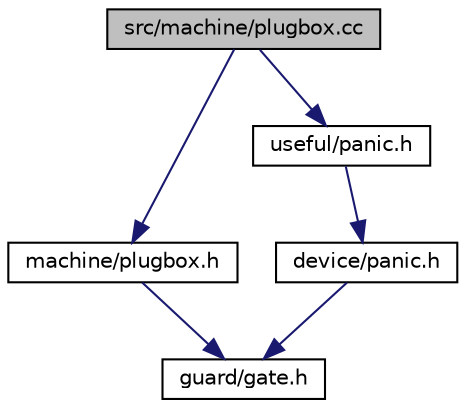 digraph G
{
  bgcolor="transparent";
  edge [fontname="Helvetica",fontsize="10",labelfontname="Helvetica",labelfontsize="10"];
  node [fontname="Helvetica",fontsize="10",shape=record];
  Node1 [label="src/machine/plugbox.cc",height=0.2,width=0.4,color="black", fillcolor="grey75", style="filled" fontcolor="black"];
  Node1 -> Node2 [color="midnightblue",fontsize="10",style="solid",fontname="Helvetica"];
  Node2 [label="machine/plugbox.h",height=0.2,width=0.4,color="black",URL="$machine_2plugbox_8h.html"];
  Node2 -> Node3 [color="midnightblue",fontsize="10",style="solid",fontname="Helvetica"];
  Node3 [label="guard/gate.h",height=0.2,width=0.4,color="black",URL="$gate_8h.html"];
  Node1 -> Node4 [color="midnightblue",fontsize="10",style="solid",fontname="Helvetica"];
  Node4 [label="useful/panic.h",height=0.2,width=0.4,color="black",URL="$useful_2panic_8h.html"];
  Node4 -> Node5 [color="midnightblue",fontsize="10",style="solid",fontname="Helvetica"];
  Node5 [label="device/panic.h",height=0.2,width=0.4,color="black",URL="$device_2panic_8h.html"];
  Node5 -> Node3 [color="midnightblue",fontsize="10",style="solid",fontname="Helvetica"];
}
